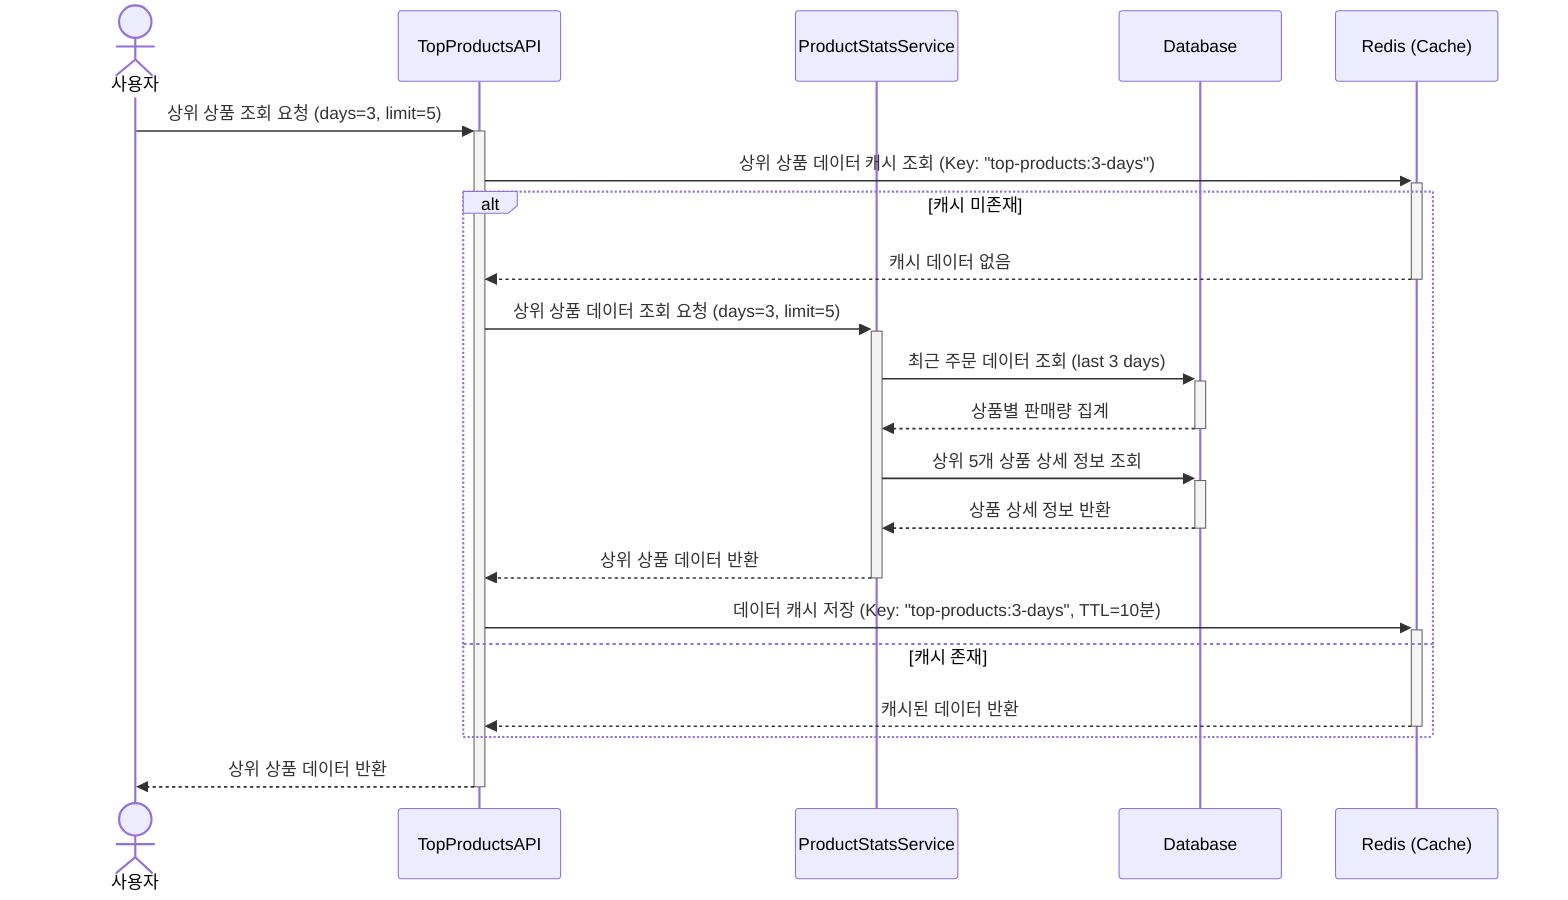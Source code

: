 sequenceDiagram
    actor User as 사용자
    participant API as TopProductsAPI
    participant Service as ProductStatsService
    participant DB as Database
    participant Cache as Redis (Cache)

    User->>+API: 상위 상품 조회 요청 (days=3, limit=5)
    API->>+Cache: 상위 상품 데이터 캐시 조회 (Key: "top-products:3-days")
    alt 캐시 미존재
        Cache-->>-API: 캐시 데이터 없음
        API->>+Service: 상위 상품 데이터 조회 요청 (days=3, limit=5)
        Service->>+DB: 최근 주문 데이터 조회 (last 3 days)
        DB-->>-Service: 상품별 판매량 집계
        Service->>+DB: 상위 5개 상품 상세 정보 조회
        DB-->>-Service: 상품 상세 정보 반환
        Service-->>-API: 상위 상품 데이터 반환
        API->>+Cache: 데이터 캐시 저장 (Key: "top-products:3-days", TTL=10분)

    else 캐시 존재
        Cache-->>-API: 캐시된 데이터 반환

    end
            API-->>-User: 상위 상품 데이터 반환